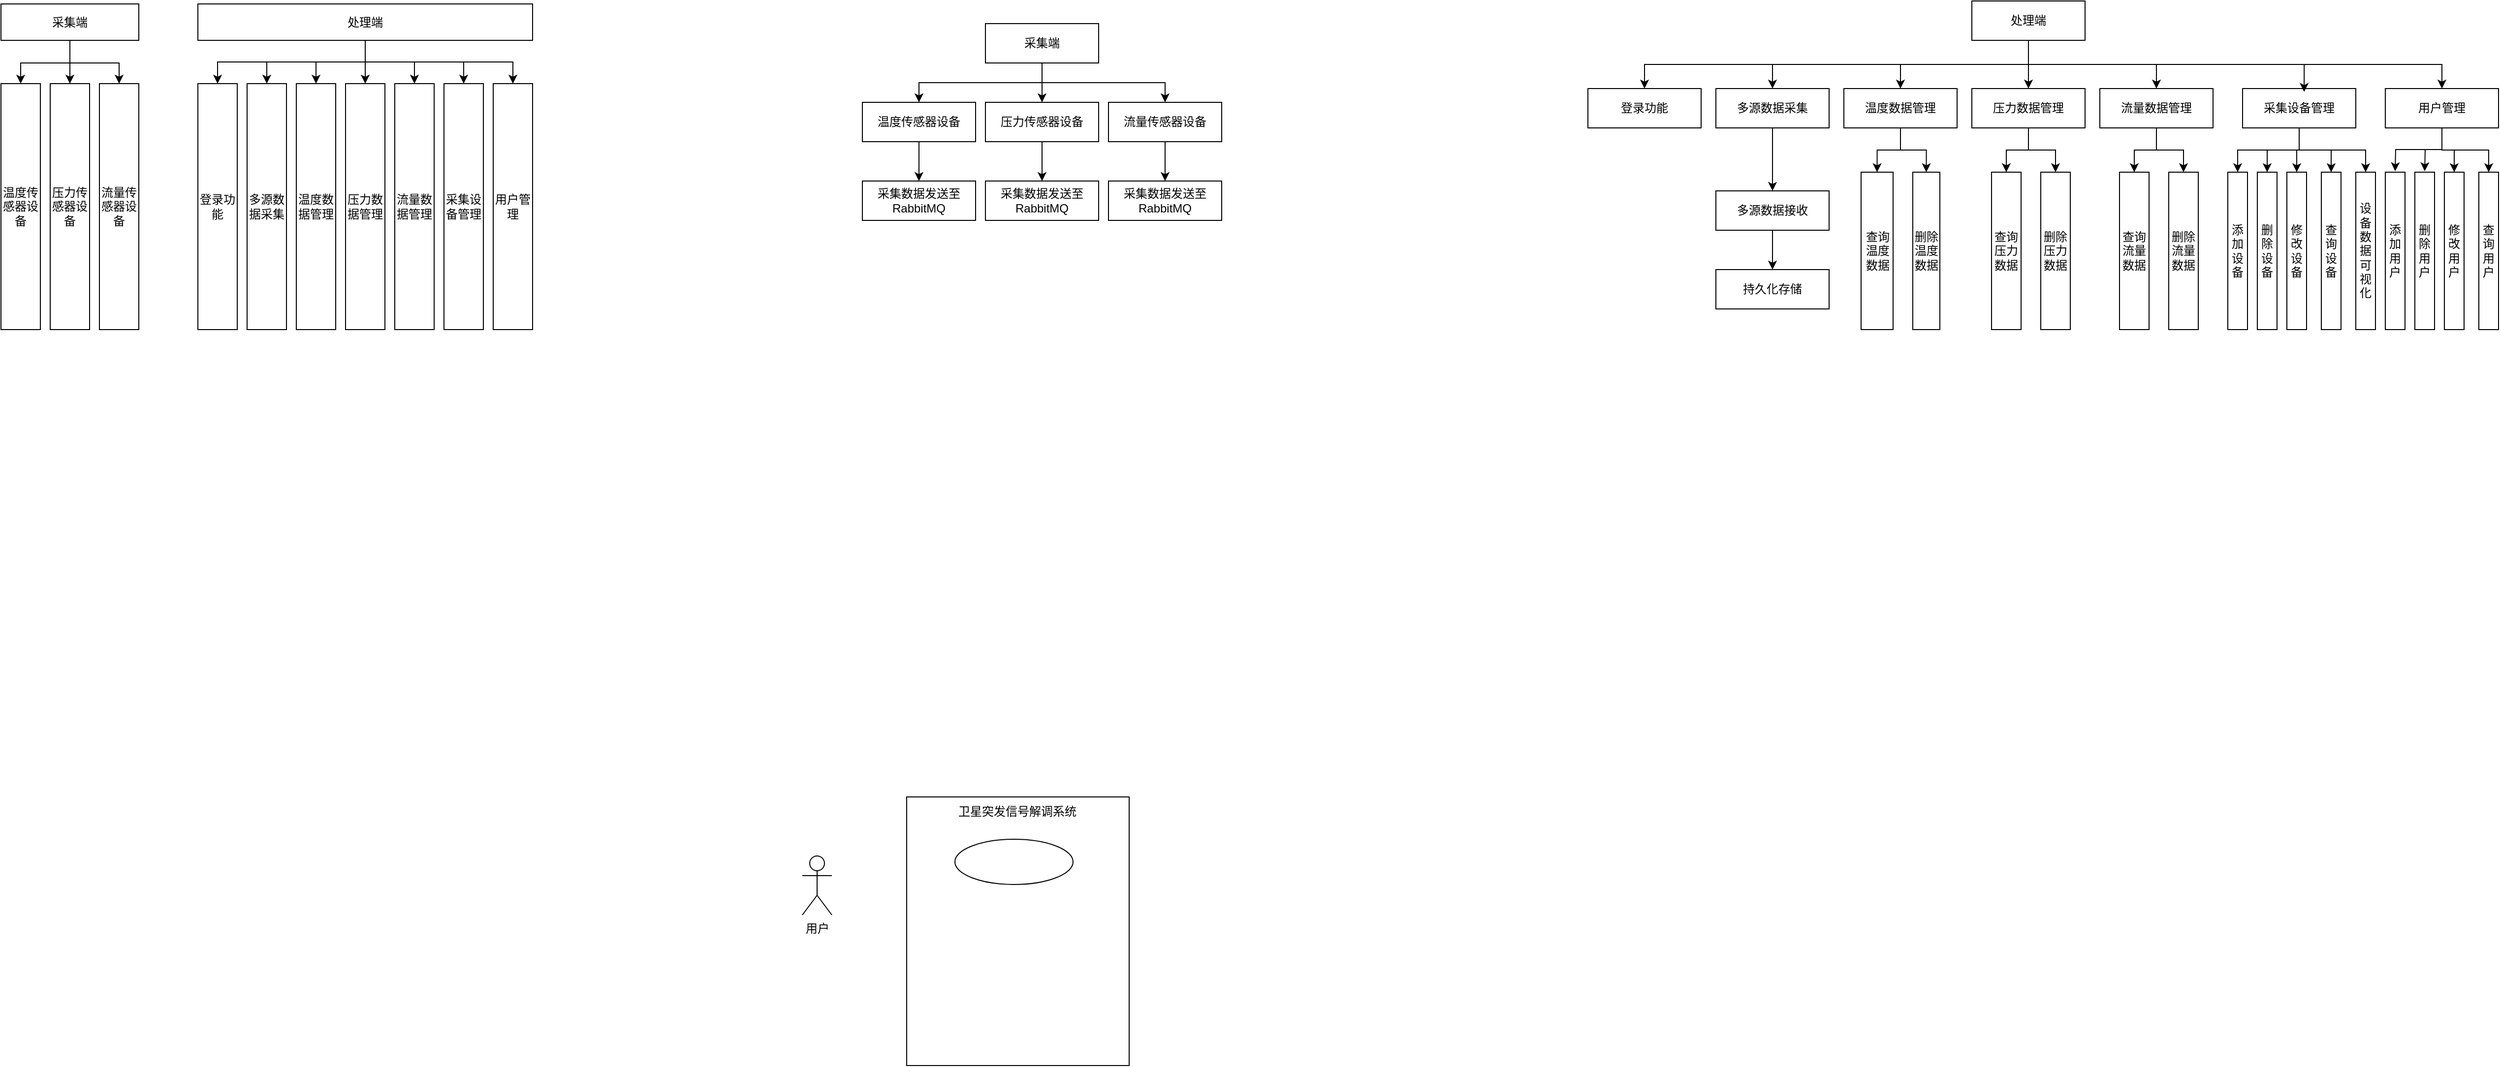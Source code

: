 <mxfile version="26.3.0">
  <diagram name="第 1 页" id="yqkmy5sBXUVOjIypKYsF">
    <mxGraphModel dx="634" dy="513" grid="0" gridSize="10" guides="1" tooltips="1" connect="1" arrows="1" fold="1" page="1" pageScale="1" pageWidth="827" pageHeight="1169" math="0" shadow="0">
      <root>
        <mxCell id="0" />
        <mxCell id="1" parent="0" />
        <mxCell id="YVTTXJFYwQfTiN0i_-cF-1" value="登录功能" style="rounded=0;whiteSpace=wrap;html=1;" parent="1" vertex="1">
          <mxGeometry x="280" y="661" width="40" height="250" as="geometry" />
        </mxCell>
        <mxCell id="YVTTXJFYwQfTiN0i_-cF-2" value="多源数据采集" style="rounded=0;whiteSpace=wrap;html=1;" parent="1" vertex="1">
          <mxGeometry x="330" y="661" width="40" height="250" as="geometry" />
        </mxCell>
        <mxCell id="YVTTXJFYwQfTiN0i_-cF-3" value="温度数据管理" style="rounded=0;whiteSpace=wrap;html=1;" parent="1" vertex="1">
          <mxGeometry x="380" y="661" width="40" height="250" as="geometry" />
        </mxCell>
        <mxCell id="YVTTXJFYwQfTiN0i_-cF-4" value="压力数据管理" style="rounded=0;whiteSpace=wrap;html=1;" parent="1" vertex="1">
          <mxGeometry x="430" y="661" width="40" height="250" as="geometry" />
        </mxCell>
        <mxCell id="YVTTXJFYwQfTiN0i_-cF-5" value="流量数据管理" style="rounded=0;whiteSpace=wrap;html=1;" parent="1" vertex="1">
          <mxGeometry x="480" y="661" width="40" height="250" as="geometry" />
        </mxCell>
        <mxCell id="YVTTXJFYwQfTiN0i_-cF-6" value="采集设备管理" style="rounded=0;whiteSpace=wrap;html=1;" parent="1" vertex="1">
          <mxGeometry x="530" y="661" width="40" height="250" as="geometry" />
        </mxCell>
        <mxCell id="YVTTXJFYwQfTiN0i_-cF-7" value="用户管理" style="rounded=0;whiteSpace=wrap;html=1;" parent="1" vertex="1">
          <mxGeometry x="580" y="661" width="40" height="250" as="geometry" />
        </mxCell>
        <mxCell id="YVTTXJFYwQfTiN0i_-cF-8" value="温度传感器设备" style="rounded=0;whiteSpace=wrap;html=1;" parent="1" vertex="1">
          <mxGeometry x="80" y="661" width="40" height="250" as="geometry" />
        </mxCell>
        <mxCell id="YVTTXJFYwQfTiN0i_-cF-9" value="压力传感器设备" style="rounded=0;whiteSpace=wrap;html=1;" parent="1" vertex="1">
          <mxGeometry x="130" y="661" width="40" height="250" as="geometry" />
        </mxCell>
        <mxCell id="YVTTXJFYwQfTiN0i_-cF-10" value="流量传感器设备" style="rounded=0;whiteSpace=wrap;html=1;" parent="1" vertex="1">
          <mxGeometry x="180" y="661" width="40" height="250" as="geometry" />
        </mxCell>
        <mxCell id="YVTTXJFYwQfTiN0i_-cF-14" style="edgeStyle=orthogonalEdgeStyle;rounded=0;orthogonalLoop=1;jettySize=auto;html=1;exitX=0.5;exitY=1;exitDx=0;exitDy=0;entryX=0.5;entryY=0;entryDx=0;entryDy=0;" parent="1" source="YVTTXJFYwQfTiN0i_-cF-12" target="YVTTXJFYwQfTiN0i_-cF-8" edge="1">
          <mxGeometry relative="1" as="geometry">
            <Array as="points">
              <mxPoint x="150" y="640" />
              <mxPoint x="100" y="640" />
            </Array>
          </mxGeometry>
        </mxCell>
        <mxCell id="YVTTXJFYwQfTiN0i_-cF-15" style="edgeStyle=orthogonalEdgeStyle;rounded=0;orthogonalLoop=1;jettySize=auto;html=1;exitX=0.5;exitY=1;exitDx=0;exitDy=0;" parent="1" source="YVTTXJFYwQfTiN0i_-cF-12" target="YVTTXJFYwQfTiN0i_-cF-9" edge="1">
          <mxGeometry relative="1" as="geometry" />
        </mxCell>
        <mxCell id="YVTTXJFYwQfTiN0i_-cF-16" style="edgeStyle=orthogonalEdgeStyle;rounded=0;orthogonalLoop=1;jettySize=auto;html=1;exitX=0.5;exitY=1;exitDx=0;exitDy=0;" parent="1" source="YVTTXJFYwQfTiN0i_-cF-12" target="YVTTXJFYwQfTiN0i_-cF-10" edge="1">
          <mxGeometry relative="1" as="geometry">
            <Array as="points">
              <mxPoint x="150" y="640" />
              <mxPoint x="200" y="640" />
            </Array>
          </mxGeometry>
        </mxCell>
        <mxCell id="YVTTXJFYwQfTiN0i_-cF-12" value="采集端" style="rounded=0;whiteSpace=wrap;html=1;" parent="1" vertex="1">
          <mxGeometry x="80" y="580" width="140" height="37" as="geometry" />
        </mxCell>
        <mxCell id="YVTTXJFYwQfTiN0i_-cF-17" style="edgeStyle=orthogonalEdgeStyle;rounded=0;orthogonalLoop=1;jettySize=auto;html=1;exitX=0.5;exitY=1;exitDx=0;exitDy=0;entryX=0.5;entryY=0;entryDx=0;entryDy=0;" parent="1" source="YVTTXJFYwQfTiN0i_-cF-13" target="YVTTXJFYwQfTiN0i_-cF-1" edge="1">
          <mxGeometry relative="1" as="geometry" />
        </mxCell>
        <mxCell id="YVTTXJFYwQfTiN0i_-cF-18" style="edgeStyle=orthogonalEdgeStyle;rounded=0;orthogonalLoop=1;jettySize=auto;html=1;exitX=0.5;exitY=1;exitDx=0;exitDy=0;entryX=0.5;entryY=0;entryDx=0;entryDy=0;" parent="1" source="YVTTXJFYwQfTiN0i_-cF-13" target="YVTTXJFYwQfTiN0i_-cF-2" edge="1">
          <mxGeometry relative="1" as="geometry" />
        </mxCell>
        <mxCell id="YVTTXJFYwQfTiN0i_-cF-19" style="edgeStyle=orthogonalEdgeStyle;rounded=0;orthogonalLoop=1;jettySize=auto;html=1;exitX=0.5;exitY=1;exitDx=0;exitDy=0;entryX=0.5;entryY=0;entryDx=0;entryDy=0;" parent="1" source="YVTTXJFYwQfTiN0i_-cF-13" target="YVTTXJFYwQfTiN0i_-cF-3" edge="1">
          <mxGeometry relative="1" as="geometry" />
        </mxCell>
        <mxCell id="YVTTXJFYwQfTiN0i_-cF-20" style="edgeStyle=orthogonalEdgeStyle;rounded=0;orthogonalLoop=1;jettySize=auto;html=1;exitX=0.5;exitY=1;exitDx=0;exitDy=0;entryX=0.5;entryY=0;entryDx=0;entryDy=0;" parent="1" source="YVTTXJFYwQfTiN0i_-cF-13" target="YVTTXJFYwQfTiN0i_-cF-4" edge="1">
          <mxGeometry relative="1" as="geometry" />
        </mxCell>
        <mxCell id="YVTTXJFYwQfTiN0i_-cF-21" style="edgeStyle=orthogonalEdgeStyle;rounded=0;orthogonalLoop=1;jettySize=auto;html=1;exitX=0.5;exitY=1;exitDx=0;exitDy=0;entryX=0.5;entryY=0;entryDx=0;entryDy=0;" parent="1" source="YVTTXJFYwQfTiN0i_-cF-13" target="YVTTXJFYwQfTiN0i_-cF-5" edge="1">
          <mxGeometry relative="1" as="geometry" />
        </mxCell>
        <mxCell id="YVTTXJFYwQfTiN0i_-cF-22" style="edgeStyle=orthogonalEdgeStyle;rounded=0;orthogonalLoop=1;jettySize=auto;html=1;exitX=0.5;exitY=1;exitDx=0;exitDy=0;entryX=0.5;entryY=0;entryDx=0;entryDy=0;" parent="1" source="YVTTXJFYwQfTiN0i_-cF-13" target="YVTTXJFYwQfTiN0i_-cF-6" edge="1">
          <mxGeometry relative="1" as="geometry" />
        </mxCell>
        <mxCell id="YVTTXJFYwQfTiN0i_-cF-23" style="edgeStyle=orthogonalEdgeStyle;rounded=0;orthogonalLoop=1;jettySize=auto;html=1;exitX=0.5;exitY=1;exitDx=0;exitDy=0;entryX=0.5;entryY=0;entryDx=0;entryDy=0;" parent="1" source="YVTTXJFYwQfTiN0i_-cF-13" target="YVTTXJFYwQfTiN0i_-cF-7" edge="1">
          <mxGeometry relative="1" as="geometry" />
        </mxCell>
        <mxCell id="YVTTXJFYwQfTiN0i_-cF-13" value="处理端" style="rounded=0;whiteSpace=wrap;html=1;" parent="1" vertex="1">
          <mxGeometry x="280" y="580" width="340" height="37" as="geometry" />
        </mxCell>
        <mxCell id="YVTTXJFYwQfTiN0i_-cF-55" style="edgeStyle=orthogonalEdgeStyle;rounded=0;orthogonalLoop=1;jettySize=auto;html=1;exitX=0.5;exitY=1;exitDx=0;exitDy=0;entryX=0.5;entryY=0;entryDx=0;entryDy=0;" parent="1" source="YVTTXJFYwQfTiN0i_-cF-31" target="YVTTXJFYwQfTiN0i_-cF-49" edge="1">
          <mxGeometry relative="1" as="geometry" />
        </mxCell>
        <mxCell id="YVTTXJFYwQfTiN0i_-cF-31" value="温度传感器设备" style="rounded=0;whiteSpace=wrap;html=1;" parent="1" vertex="1">
          <mxGeometry x="955" y="680" width="115" height="40" as="geometry" />
        </mxCell>
        <mxCell id="YVTTXJFYwQfTiN0i_-cF-56" style="edgeStyle=orthogonalEdgeStyle;rounded=0;orthogonalLoop=1;jettySize=auto;html=1;exitX=0.5;exitY=1;exitDx=0;exitDy=0;entryX=0.5;entryY=0;entryDx=0;entryDy=0;" parent="1" source="YVTTXJFYwQfTiN0i_-cF-46" target="YVTTXJFYwQfTiN0i_-cF-50" edge="1">
          <mxGeometry relative="1" as="geometry" />
        </mxCell>
        <mxCell id="YVTTXJFYwQfTiN0i_-cF-46" value="压力传感器设备" style="rounded=0;whiteSpace=wrap;html=1;" parent="1" vertex="1">
          <mxGeometry x="1080" y="680" width="115" height="40" as="geometry" />
        </mxCell>
        <mxCell id="YVTTXJFYwQfTiN0i_-cF-57" style="edgeStyle=orthogonalEdgeStyle;rounded=0;orthogonalLoop=1;jettySize=auto;html=1;exitX=0.5;exitY=1;exitDx=0;exitDy=0;entryX=0.5;entryY=0;entryDx=0;entryDy=0;" parent="1" source="YVTTXJFYwQfTiN0i_-cF-47" target="YVTTXJFYwQfTiN0i_-cF-51" edge="1">
          <mxGeometry relative="1" as="geometry" />
        </mxCell>
        <mxCell id="YVTTXJFYwQfTiN0i_-cF-47" value="流量传感器设备" style="rounded=0;whiteSpace=wrap;html=1;" parent="1" vertex="1">
          <mxGeometry x="1205" y="680" width="115" height="40" as="geometry" />
        </mxCell>
        <mxCell id="YVTTXJFYwQfTiN0i_-cF-52" style="edgeStyle=orthogonalEdgeStyle;rounded=0;orthogonalLoop=1;jettySize=auto;html=1;exitX=0.5;exitY=1;exitDx=0;exitDy=0;entryX=0.5;entryY=0;entryDx=0;entryDy=0;" parent="1" source="YVTTXJFYwQfTiN0i_-cF-48" target="YVTTXJFYwQfTiN0i_-cF-46" edge="1">
          <mxGeometry relative="1" as="geometry" />
        </mxCell>
        <mxCell id="YVTTXJFYwQfTiN0i_-cF-53" style="edgeStyle=orthogonalEdgeStyle;rounded=0;orthogonalLoop=1;jettySize=auto;html=1;exitX=0.5;exitY=1;exitDx=0;exitDy=0;entryX=0.5;entryY=0;entryDx=0;entryDy=0;" parent="1" source="YVTTXJFYwQfTiN0i_-cF-48" target="YVTTXJFYwQfTiN0i_-cF-31" edge="1">
          <mxGeometry relative="1" as="geometry" />
        </mxCell>
        <mxCell id="YVTTXJFYwQfTiN0i_-cF-54" style="edgeStyle=orthogonalEdgeStyle;rounded=0;orthogonalLoop=1;jettySize=auto;html=1;exitX=0.5;exitY=1;exitDx=0;exitDy=0;entryX=0.5;entryY=0;entryDx=0;entryDy=0;" parent="1" source="YVTTXJFYwQfTiN0i_-cF-48" target="YVTTXJFYwQfTiN0i_-cF-47" edge="1">
          <mxGeometry relative="1" as="geometry" />
        </mxCell>
        <mxCell id="YVTTXJFYwQfTiN0i_-cF-48" value="采集端" style="rounded=0;whiteSpace=wrap;html=1;" parent="1" vertex="1">
          <mxGeometry x="1080" y="600" width="115" height="40" as="geometry" />
        </mxCell>
        <mxCell id="YVTTXJFYwQfTiN0i_-cF-49" value="采集数据发送至RabbitMQ" style="rounded=0;whiteSpace=wrap;html=1;" parent="1" vertex="1">
          <mxGeometry x="955" y="760" width="115" height="40" as="geometry" />
        </mxCell>
        <mxCell id="YVTTXJFYwQfTiN0i_-cF-50" value="采集数据发送至RabbitMQ" style="rounded=0;whiteSpace=wrap;html=1;" parent="1" vertex="1">
          <mxGeometry x="1080" y="760" width="115" height="40" as="geometry" />
        </mxCell>
        <mxCell id="YVTTXJFYwQfTiN0i_-cF-51" value="采集数据发送至RabbitMQ" style="rounded=0;whiteSpace=wrap;html=1;" parent="1" vertex="1">
          <mxGeometry x="1205" y="760" width="115" height="40" as="geometry" />
        </mxCell>
        <mxCell id="YVTTXJFYwQfTiN0i_-cF-91" style="edgeStyle=orthogonalEdgeStyle;rounded=0;orthogonalLoop=1;jettySize=auto;html=1;exitX=0.5;exitY=1;exitDx=0;exitDy=0;entryX=0.5;entryY=0;entryDx=0;entryDy=0;" parent="1" source="YVTTXJFYwQfTiN0i_-cF-58" target="YVTTXJFYwQfTiN0i_-cF-60" edge="1">
          <mxGeometry relative="1" as="geometry" />
        </mxCell>
        <mxCell id="YVTTXJFYwQfTiN0i_-cF-92" style="edgeStyle=orthogonalEdgeStyle;rounded=0;orthogonalLoop=1;jettySize=auto;html=1;exitX=0.5;exitY=1;exitDx=0;exitDy=0;entryX=0.5;entryY=0;entryDx=0;entryDy=0;" parent="1" source="YVTTXJFYwQfTiN0i_-cF-58" target="YVTTXJFYwQfTiN0i_-cF-59" edge="1">
          <mxGeometry relative="1" as="geometry" />
        </mxCell>
        <mxCell id="YVTTXJFYwQfTiN0i_-cF-93" style="edgeStyle=orthogonalEdgeStyle;rounded=0;orthogonalLoop=1;jettySize=auto;html=1;exitX=0.5;exitY=1;exitDx=0;exitDy=0;entryX=0.5;entryY=0;entryDx=0;entryDy=0;" parent="1" source="YVTTXJFYwQfTiN0i_-cF-58" target="YVTTXJFYwQfTiN0i_-cF-61" edge="1">
          <mxGeometry relative="1" as="geometry" />
        </mxCell>
        <mxCell id="YVTTXJFYwQfTiN0i_-cF-94" style="edgeStyle=orthogonalEdgeStyle;rounded=0;orthogonalLoop=1;jettySize=auto;html=1;exitX=0.5;exitY=1;exitDx=0;exitDy=0;entryX=0.5;entryY=0;entryDx=0;entryDy=0;" parent="1" source="YVTTXJFYwQfTiN0i_-cF-58" target="YVTTXJFYwQfTiN0i_-cF-62" edge="1">
          <mxGeometry relative="1" as="geometry" />
        </mxCell>
        <mxCell id="YVTTXJFYwQfTiN0i_-cF-95" style="edgeStyle=orthogonalEdgeStyle;rounded=0;orthogonalLoop=1;jettySize=auto;html=1;exitX=0.5;exitY=1;exitDx=0;exitDy=0;entryX=0.5;entryY=0;entryDx=0;entryDy=0;" parent="1" source="YVTTXJFYwQfTiN0i_-cF-58" target="YVTTXJFYwQfTiN0i_-cF-63" edge="1">
          <mxGeometry relative="1" as="geometry" />
        </mxCell>
        <mxCell id="YVTTXJFYwQfTiN0i_-cF-97" style="edgeStyle=orthogonalEdgeStyle;rounded=0;orthogonalLoop=1;jettySize=auto;html=1;exitX=0.5;exitY=1;exitDx=0;exitDy=0;entryX=0.5;entryY=0;entryDx=0;entryDy=0;" parent="1" source="YVTTXJFYwQfTiN0i_-cF-58" target="YVTTXJFYwQfTiN0i_-cF-65" edge="1">
          <mxGeometry relative="1" as="geometry" />
        </mxCell>
        <mxCell id="YVTTXJFYwQfTiN0i_-cF-58" value="处理端" style="rounded=0;whiteSpace=wrap;html=1;" parent="1" vertex="1">
          <mxGeometry x="2082" y="577" width="115" height="40" as="geometry" />
        </mxCell>
        <mxCell id="YVTTXJFYwQfTiN0i_-cF-59" value="登录功能" style="rounded=0;whiteSpace=wrap;html=1;" parent="1" vertex="1">
          <mxGeometry x="1692" y="666" width="115" height="40" as="geometry" />
        </mxCell>
        <mxCell id="YVTTXJFYwQfTiN0i_-cF-98" style="edgeStyle=orthogonalEdgeStyle;rounded=0;orthogonalLoop=1;jettySize=auto;html=1;exitX=0.5;exitY=1;exitDx=0;exitDy=0;" parent="1" source="YVTTXJFYwQfTiN0i_-cF-60" target="YVTTXJFYwQfTiN0i_-cF-88" edge="1">
          <mxGeometry relative="1" as="geometry" />
        </mxCell>
        <mxCell id="YVTTXJFYwQfTiN0i_-cF-60" value="多源数据采集" style="rounded=0;whiteSpace=wrap;html=1;" parent="1" vertex="1">
          <mxGeometry x="1822" y="666" width="115" height="40" as="geometry" />
        </mxCell>
        <mxCell id="YVTTXJFYwQfTiN0i_-cF-100" style="edgeStyle=orthogonalEdgeStyle;rounded=0;orthogonalLoop=1;jettySize=auto;html=1;exitX=0.5;exitY=1;exitDx=0;exitDy=0;entryX=0.5;entryY=0;entryDx=0;entryDy=0;" parent="1" source="YVTTXJFYwQfTiN0i_-cF-61" target="YVTTXJFYwQfTiN0i_-cF-84" edge="1">
          <mxGeometry relative="1" as="geometry" />
        </mxCell>
        <mxCell id="YVTTXJFYwQfTiN0i_-cF-101" style="edgeStyle=orthogonalEdgeStyle;rounded=0;orthogonalLoop=1;jettySize=auto;html=1;exitX=0.5;exitY=1;exitDx=0;exitDy=0;entryX=0.5;entryY=0;entryDx=0;entryDy=0;" parent="1" source="YVTTXJFYwQfTiN0i_-cF-61" target="YVTTXJFYwQfTiN0i_-cF-85" edge="1">
          <mxGeometry relative="1" as="geometry" />
        </mxCell>
        <mxCell id="YVTTXJFYwQfTiN0i_-cF-61" value="温度数据管理" style="rounded=0;whiteSpace=wrap;html=1;" parent="1" vertex="1">
          <mxGeometry x="1952" y="666" width="115" height="40" as="geometry" />
        </mxCell>
        <mxCell id="YVTTXJFYwQfTiN0i_-cF-102" style="edgeStyle=orthogonalEdgeStyle;rounded=0;orthogonalLoop=1;jettySize=auto;html=1;exitX=0.5;exitY=1;exitDx=0;exitDy=0;entryX=0.5;entryY=0;entryDx=0;entryDy=0;" parent="1" source="YVTTXJFYwQfTiN0i_-cF-62" target="YVTTXJFYwQfTiN0i_-cF-82" edge="1">
          <mxGeometry relative="1" as="geometry" />
        </mxCell>
        <mxCell id="YVTTXJFYwQfTiN0i_-cF-103" style="edgeStyle=orthogonalEdgeStyle;rounded=0;orthogonalLoop=1;jettySize=auto;html=1;exitX=0.5;exitY=1;exitDx=0;exitDy=0;entryX=0.5;entryY=0;entryDx=0;entryDy=0;" parent="1" source="YVTTXJFYwQfTiN0i_-cF-62" target="YVTTXJFYwQfTiN0i_-cF-83" edge="1">
          <mxGeometry relative="1" as="geometry" />
        </mxCell>
        <mxCell id="YVTTXJFYwQfTiN0i_-cF-62" value="压力数据管理" style="rounded=0;whiteSpace=wrap;html=1;" parent="1" vertex="1">
          <mxGeometry x="2082" y="666" width="115" height="40" as="geometry" />
        </mxCell>
        <mxCell id="YVTTXJFYwQfTiN0i_-cF-104" style="edgeStyle=orthogonalEdgeStyle;rounded=0;orthogonalLoop=1;jettySize=auto;html=1;exitX=0.5;exitY=1;exitDx=0;exitDy=0;entryX=0.5;entryY=0;entryDx=0;entryDy=0;" parent="1" source="YVTTXJFYwQfTiN0i_-cF-63" target="YVTTXJFYwQfTiN0i_-cF-80" edge="1">
          <mxGeometry relative="1" as="geometry" />
        </mxCell>
        <mxCell id="YVTTXJFYwQfTiN0i_-cF-105" style="edgeStyle=orthogonalEdgeStyle;rounded=0;orthogonalLoop=1;jettySize=auto;html=1;exitX=0.5;exitY=1;exitDx=0;exitDy=0;entryX=0.5;entryY=0;entryDx=0;entryDy=0;" parent="1" source="YVTTXJFYwQfTiN0i_-cF-63" target="YVTTXJFYwQfTiN0i_-cF-81" edge="1">
          <mxGeometry relative="1" as="geometry" />
        </mxCell>
        <mxCell id="YVTTXJFYwQfTiN0i_-cF-63" value="流量数据管理" style="rounded=0;whiteSpace=wrap;html=1;" parent="1" vertex="1">
          <mxGeometry x="2212" y="666" width="115" height="40" as="geometry" />
        </mxCell>
        <mxCell id="YVTTXJFYwQfTiN0i_-cF-106" style="edgeStyle=orthogonalEdgeStyle;rounded=0;orthogonalLoop=1;jettySize=auto;html=1;exitX=0.5;exitY=1;exitDx=0;exitDy=0;entryX=0.5;entryY=0;entryDx=0;entryDy=0;" parent="1" source="YVTTXJFYwQfTiN0i_-cF-64" target="YVTTXJFYwQfTiN0i_-cF-75" edge="1">
          <mxGeometry relative="1" as="geometry" />
        </mxCell>
        <mxCell id="YVTTXJFYwQfTiN0i_-cF-107" style="edgeStyle=orthogonalEdgeStyle;rounded=0;orthogonalLoop=1;jettySize=auto;html=1;exitX=0.5;exitY=1;exitDx=0;exitDy=0;entryX=0.5;entryY=0;entryDx=0;entryDy=0;" parent="1" source="YVTTXJFYwQfTiN0i_-cF-64" target="YVTTXJFYwQfTiN0i_-cF-76" edge="1">
          <mxGeometry relative="1" as="geometry" />
        </mxCell>
        <mxCell id="YVTTXJFYwQfTiN0i_-cF-108" style="edgeStyle=orthogonalEdgeStyle;rounded=0;orthogonalLoop=1;jettySize=auto;html=1;exitX=0.5;exitY=1;exitDx=0;exitDy=0;entryX=0.5;entryY=0;entryDx=0;entryDy=0;" parent="1" source="YVTTXJFYwQfTiN0i_-cF-64" target="YVTTXJFYwQfTiN0i_-cF-77" edge="1">
          <mxGeometry relative="1" as="geometry" />
        </mxCell>
        <mxCell id="YVTTXJFYwQfTiN0i_-cF-109" style="edgeStyle=orthogonalEdgeStyle;rounded=0;orthogonalLoop=1;jettySize=auto;html=1;exitX=0.5;exitY=1;exitDx=0;exitDy=0;entryX=0.5;entryY=0;entryDx=0;entryDy=0;" parent="1" source="YVTTXJFYwQfTiN0i_-cF-64" target="YVTTXJFYwQfTiN0i_-cF-78" edge="1">
          <mxGeometry relative="1" as="geometry" />
        </mxCell>
        <mxCell id="YVTTXJFYwQfTiN0i_-cF-110" style="edgeStyle=orthogonalEdgeStyle;rounded=0;orthogonalLoop=1;jettySize=auto;html=1;exitX=0.5;exitY=1;exitDx=0;exitDy=0;" parent="1" source="YVTTXJFYwQfTiN0i_-cF-64" target="YVTTXJFYwQfTiN0i_-cF-79" edge="1">
          <mxGeometry relative="1" as="geometry" />
        </mxCell>
        <mxCell id="YVTTXJFYwQfTiN0i_-cF-64" value="采集设备管理" style="rounded=0;whiteSpace=wrap;html=1;" parent="1" vertex="1">
          <mxGeometry x="2357" y="666" width="115" height="40" as="geometry" />
        </mxCell>
        <mxCell id="YVTTXJFYwQfTiN0i_-cF-111" style="edgeStyle=orthogonalEdgeStyle;rounded=0;orthogonalLoop=1;jettySize=auto;html=1;exitX=0.5;exitY=1;exitDx=0;exitDy=0;" parent="1" source="YVTTXJFYwQfTiN0i_-cF-65" edge="1">
          <mxGeometry relative="1" as="geometry">
            <mxPoint x="2512" y="750" as="targetPoint" />
          </mxGeometry>
        </mxCell>
        <mxCell id="YVTTXJFYwQfTiN0i_-cF-112" style="edgeStyle=orthogonalEdgeStyle;rounded=0;orthogonalLoop=1;jettySize=auto;html=1;exitX=0.5;exitY=1;exitDx=0;exitDy=0;" parent="1" source="YVTTXJFYwQfTiN0i_-cF-65" edge="1">
          <mxGeometry relative="1" as="geometry">
            <mxPoint x="2542" y="750" as="targetPoint" />
          </mxGeometry>
        </mxCell>
        <mxCell id="YVTTXJFYwQfTiN0i_-cF-113" style="edgeStyle=orthogonalEdgeStyle;rounded=0;orthogonalLoop=1;jettySize=auto;html=1;exitX=0.5;exitY=1;exitDx=0;exitDy=0;entryX=0.5;entryY=0;entryDx=0;entryDy=0;" parent="1" source="YVTTXJFYwQfTiN0i_-cF-65" target="YVTTXJFYwQfTiN0i_-cF-69" edge="1">
          <mxGeometry relative="1" as="geometry" />
        </mxCell>
        <mxCell id="YVTTXJFYwQfTiN0i_-cF-114" style="edgeStyle=orthogonalEdgeStyle;rounded=0;orthogonalLoop=1;jettySize=auto;html=1;exitX=0.5;exitY=1;exitDx=0;exitDy=0;entryX=0.5;entryY=0;entryDx=0;entryDy=0;" parent="1" source="YVTTXJFYwQfTiN0i_-cF-65" target="YVTTXJFYwQfTiN0i_-cF-70" edge="1">
          <mxGeometry relative="1" as="geometry" />
        </mxCell>
        <mxCell id="YVTTXJFYwQfTiN0i_-cF-65" value="用户管理" style="rounded=0;whiteSpace=wrap;html=1;" parent="1" vertex="1">
          <mxGeometry x="2502" y="666" width="115" height="40" as="geometry" />
        </mxCell>
        <mxCell id="YVTTXJFYwQfTiN0i_-cF-67" value="添加用户" style="rounded=0;whiteSpace=wrap;html=1;" parent="1" vertex="1">
          <mxGeometry x="2502" y="751" width="20" height="160" as="geometry" />
        </mxCell>
        <mxCell id="YVTTXJFYwQfTiN0i_-cF-68" value="删除用户" style="rounded=0;whiteSpace=wrap;html=1;" parent="1" vertex="1">
          <mxGeometry x="2532" y="751" width="20" height="160" as="geometry" />
        </mxCell>
        <mxCell id="YVTTXJFYwQfTiN0i_-cF-69" value="修改用户" style="rounded=0;whiteSpace=wrap;html=1;" parent="1" vertex="1">
          <mxGeometry x="2562" y="751" width="20" height="160" as="geometry" />
        </mxCell>
        <mxCell id="YVTTXJFYwQfTiN0i_-cF-70" value="查询用户" style="rounded=0;whiteSpace=wrap;html=1;" parent="1" vertex="1">
          <mxGeometry x="2597" y="751" width="20" height="160" as="geometry" />
        </mxCell>
        <mxCell id="YVTTXJFYwQfTiN0i_-cF-75" value="添加设备" style="rounded=0;whiteSpace=wrap;html=1;" parent="1" vertex="1">
          <mxGeometry x="2342" y="751" width="20" height="160" as="geometry" />
        </mxCell>
        <mxCell id="YVTTXJFYwQfTiN0i_-cF-76" value="删除设备" style="rounded=0;whiteSpace=wrap;html=1;" parent="1" vertex="1">
          <mxGeometry x="2372" y="751" width="20" height="160" as="geometry" />
        </mxCell>
        <mxCell id="YVTTXJFYwQfTiN0i_-cF-77" value="修改设备" style="rounded=0;whiteSpace=wrap;html=1;" parent="1" vertex="1">
          <mxGeometry x="2402" y="751" width="20" height="160" as="geometry" />
        </mxCell>
        <mxCell id="YVTTXJFYwQfTiN0i_-cF-78" value="查询设备" style="rounded=0;whiteSpace=wrap;html=1;" parent="1" vertex="1">
          <mxGeometry x="2437" y="751" width="20" height="160" as="geometry" />
        </mxCell>
        <mxCell id="YVTTXJFYwQfTiN0i_-cF-79" value="设备数据可视化" style="rounded=0;whiteSpace=wrap;html=1;" parent="1" vertex="1">
          <mxGeometry x="2472" y="751" width="20" height="160" as="geometry" />
        </mxCell>
        <mxCell id="YVTTXJFYwQfTiN0i_-cF-80" value="查询流量数据" style="rounded=0;whiteSpace=wrap;html=1;" parent="1" vertex="1">
          <mxGeometry x="2232" y="751" width="30" height="160" as="geometry" />
        </mxCell>
        <mxCell id="YVTTXJFYwQfTiN0i_-cF-81" value="删除流量数据" style="rounded=0;whiteSpace=wrap;html=1;" parent="1" vertex="1">
          <mxGeometry x="2282" y="751" width="30" height="160" as="geometry" />
        </mxCell>
        <mxCell id="YVTTXJFYwQfTiN0i_-cF-82" value="查询压力数据" style="rounded=0;whiteSpace=wrap;html=1;" parent="1" vertex="1">
          <mxGeometry x="2102" y="751" width="30" height="160" as="geometry" />
        </mxCell>
        <mxCell id="YVTTXJFYwQfTiN0i_-cF-83" value="删除压力数据" style="rounded=0;whiteSpace=wrap;html=1;" parent="1" vertex="1">
          <mxGeometry x="2152" y="751" width="30" height="160" as="geometry" />
        </mxCell>
        <mxCell id="YVTTXJFYwQfTiN0i_-cF-84" value="查询温度数据" style="rounded=0;whiteSpace=wrap;html=1;" parent="1" vertex="1">
          <mxGeometry x="1969.5" y="751" width="32.5" height="160" as="geometry" />
        </mxCell>
        <mxCell id="YVTTXJFYwQfTiN0i_-cF-85" value="删除温度数据" style="rounded=0;whiteSpace=wrap;html=1;" parent="1" vertex="1">
          <mxGeometry x="2022" y="751" width="27.5" height="160" as="geometry" />
        </mxCell>
        <mxCell id="YVTTXJFYwQfTiN0i_-cF-99" style="edgeStyle=orthogonalEdgeStyle;rounded=0;orthogonalLoop=1;jettySize=auto;html=1;exitX=0.5;exitY=1;exitDx=0;exitDy=0;entryX=0.5;entryY=0;entryDx=0;entryDy=0;" parent="1" source="YVTTXJFYwQfTiN0i_-cF-88" target="YVTTXJFYwQfTiN0i_-cF-89" edge="1">
          <mxGeometry relative="1" as="geometry" />
        </mxCell>
        <mxCell id="YVTTXJFYwQfTiN0i_-cF-88" value="多源数据接收" style="rounded=0;whiteSpace=wrap;html=1;" parent="1" vertex="1">
          <mxGeometry x="1822" y="770" width="115" height="40" as="geometry" />
        </mxCell>
        <mxCell id="YVTTXJFYwQfTiN0i_-cF-89" value="持久化存储" style="rounded=0;whiteSpace=wrap;html=1;" parent="1" vertex="1">
          <mxGeometry x="1822" y="850" width="115" height="40" as="geometry" />
        </mxCell>
        <mxCell id="YVTTXJFYwQfTiN0i_-cF-96" style="edgeStyle=orthogonalEdgeStyle;rounded=0;orthogonalLoop=1;jettySize=auto;html=1;exitX=0.5;exitY=1;exitDx=0;exitDy=0;entryX=0.544;entryY=0.085;entryDx=0;entryDy=0;entryPerimeter=0;" parent="1" source="YVTTXJFYwQfTiN0i_-cF-58" target="YVTTXJFYwQfTiN0i_-cF-64" edge="1">
          <mxGeometry relative="1" as="geometry" />
        </mxCell>
        <mxCell id="jaOJm7M-wQFjWifymBQV-2" value="用户" style="shape=umlActor;verticalLabelPosition=bottom;verticalAlign=top;html=1;outlineConnect=0;" vertex="1" parent="1">
          <mxGeometry x="894" y="1446" width="30" height="60" as="geometry" />
        </mxCell>
        <mxCell id="jaOJm7M-wQFjWifymBQV-4" value="" style="rounded=0;whiteSpace=wrap;html=1;" vertex="1" parent="1">
          <mxGeometry x="1000" y="1386" width="226" height="273" as="geometry" />
        </mxCell>
        <mxCell id="jaOJm7M-wQFjWifymBQV-5" value="" style="ellipse;whiteSpace=wrap;html=1;" vertex="1" parent="1">
          <mxGeometry x="1049" y="1429" width="120" height="46" as="geometry" />
        </mxCell>
        <mxCell id="jaOJm7M-wQFjWifymBQV-6" value="卫星突发信号解调系统" style="text;html=1;align=center;verticalAlign=middle;whiteSpace=wrap;rounded=0;" vertex="1" parent="1">
          <mxGeometry x="999" y="1386" width="227" height="30" as="geometry" />
        </mxCell>
      </root>
    </mxGraphModel>
  </diagram>
</mxfile>
